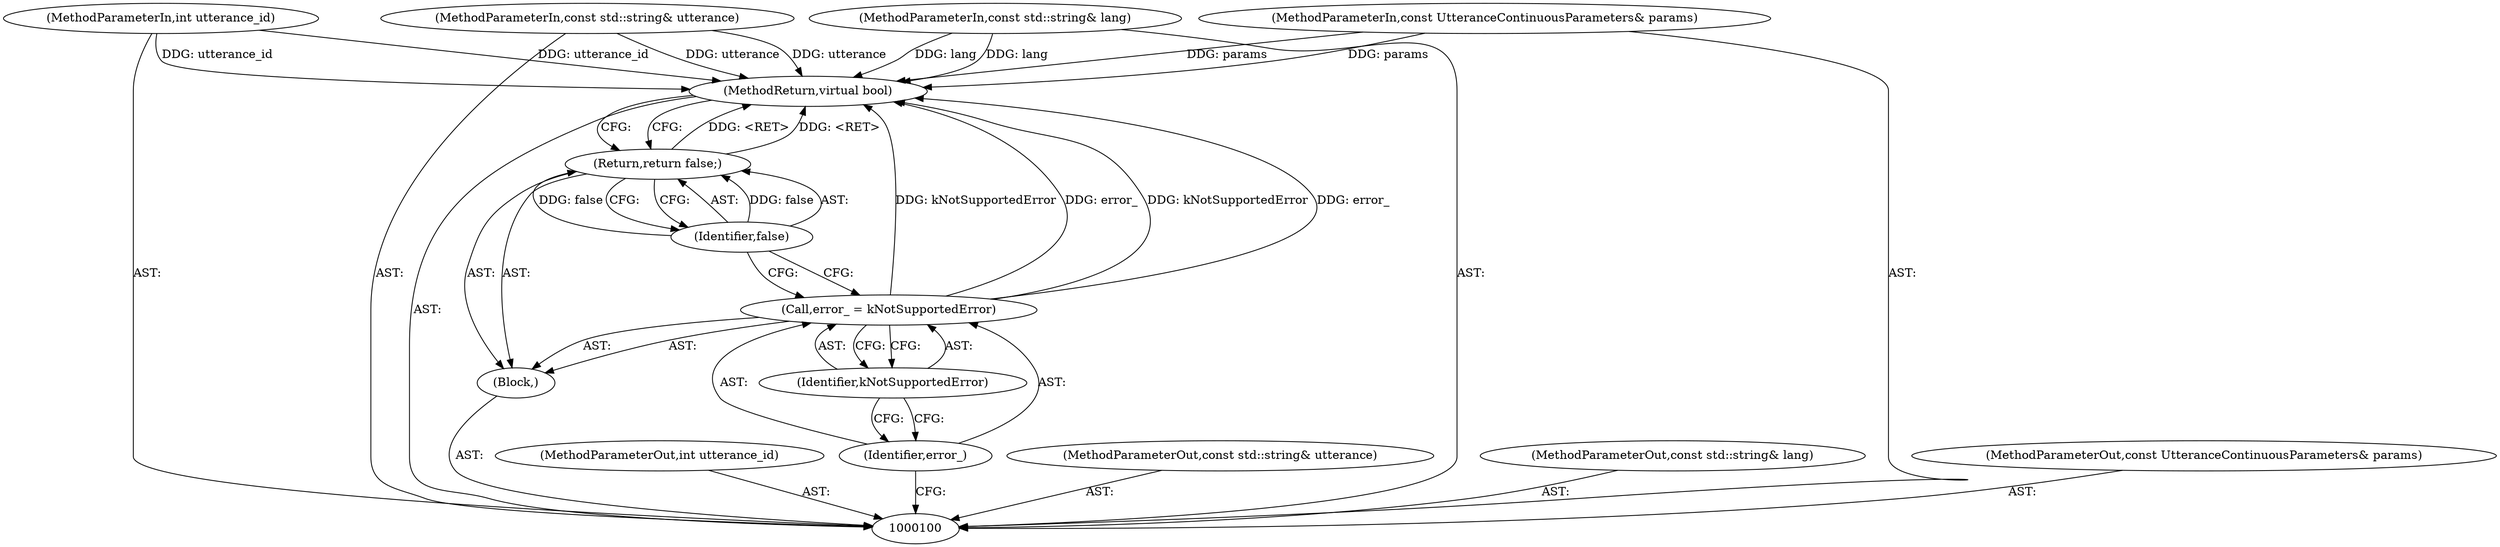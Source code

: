 digraph "0_Chrome_c63f2b7fe4fe2977f858a8e36d5f48db17eff2e7_27" {
"1000111" [label="(MethodReturn,virtual bool)"];
"1000101" [label="(MethodParameterIn,int utterance_id)"];
"1000124" [label="(MethodParameterOut,int utterance_id)"];
"1000102" [label="(MethodParameterIn,const std::string& utterance)"];
"1000125" [label="(MethodParameterOut,const std::string& utterance)"];
"1000103" [label="(MethodParameterIn,const std::string& lang)"];
"1000126" [label="(MethodParameterOut,const std::string& lang)"];
"1000105" [label="(Block,)"];
"1000104" [label="(MethodParameterIn,const UtteranceContinuousParameters& params)"];
"1000127" [label="(MethodParameterOut,const UtteranceContinuousParameters& params)"];
"1000108" [label="(Identifier,kNotSupportedError)"];
"1000106" [label="(Call,error_ = kNotSupportedError)"];
"1000107" [label="(Identifier,error_)"];
"1000110" [label="(Identifier,false)"];
"1000109" [label="(Return,return false;)"];
"1000111" -> "1000100"  [label="AST: "];
"1000111" -> "1000109"  [label="CFG: "];
"1000106" -> "1000111"  [label="DDG: kNotSupportedError"];
"1000106" -> "1000111"  [label="DDG: error_"];
"1000104" -> "1000111"  [label="DDG: params"];
"1000103" -> "1000111"  [label="DDG: lang"];
"1000102" -> "1000111"  [label="DDG: utterance"];
"1000101" -> "1000111"  [label="DDG: utterance_id"];
"1000109" -> "1000111"  [label="DDG: <RET>"];
"1000101" -> "1000100"  [label="AST: "];
"1000101" -> "1000111"  [label="DDG: utterance_id"];
"1000124" -> "1000100"  [label="AST: "];
"1000102" -> "1000100"  [label="AST: "];
"1000102" -> "1000111"  [label="DDG: utterance"];
"1000125" -> "1000100"  [label="AST: "];
"1000103" -> "1000100"  [label="AST: "];
"1000103" -> "1000111"  [label="DDG: lang"];
"1000126" -> "1000100"  [label="AST: "];
"1000105" -> "1000100"  [label="AST: "];
"1000106" -> "1000105"  [label="AST: "];
"1000109" -> "1000105"  [label="AST: "];
"1000104" -> "1000100"  [label="AST: "];
"1000104" -> "1000111"  [label="DDG: params"];
"1000127" -> "1000100"  [label="AST: "];
"1000108" -> "1000106"  [label="AST: "];
"1000108" -> "1000107"  [label="CFG: "];
"1000106" -> "1000108"  [label="CFG: "];
"1000106" -> "1000105"  [label="AST: "];
"1000106" -> "1000108"  [label="CFG: "];
"1000107" -> "1000106"  [label="AST: "];
"1000108" -> "1000106"  [label="AST: "];
"1000110" -> "1000106"  [label="CFG: "];
"1000106" -> "1000111"  [label="DDG: kNotSupportedError"];
"1000106" -> "1000111"  [label="DDG: error_"];
"1000107" -> "1000106"  [label="AST: "];
"1000107" -> "1000100"  [label="CFG: "];
"1000108" -> "1000107"  [label="CFG: "];
"1000110" -> "1000109"  [label="AST: "];
"1000110" -> "1000106"  [label="CFG: "];
"1000109" -> "1000110"  [label="CFG: "];
"1000110" -> "1000109"  [label="DDG: false"];
"1000109" -> "1000105"  [label="AST: "];
"1000109" -> "1000110"  [label="CFG: "];
"1000110" -> "1000109"  [label="AST: "];
"1000111" -> "1000109"  [label="CFG: "];
"1000109" -> "1000111"  [label="DDG: <RET>"];
"1000110" -> "1000109"  [label="DDG: false"];
}
